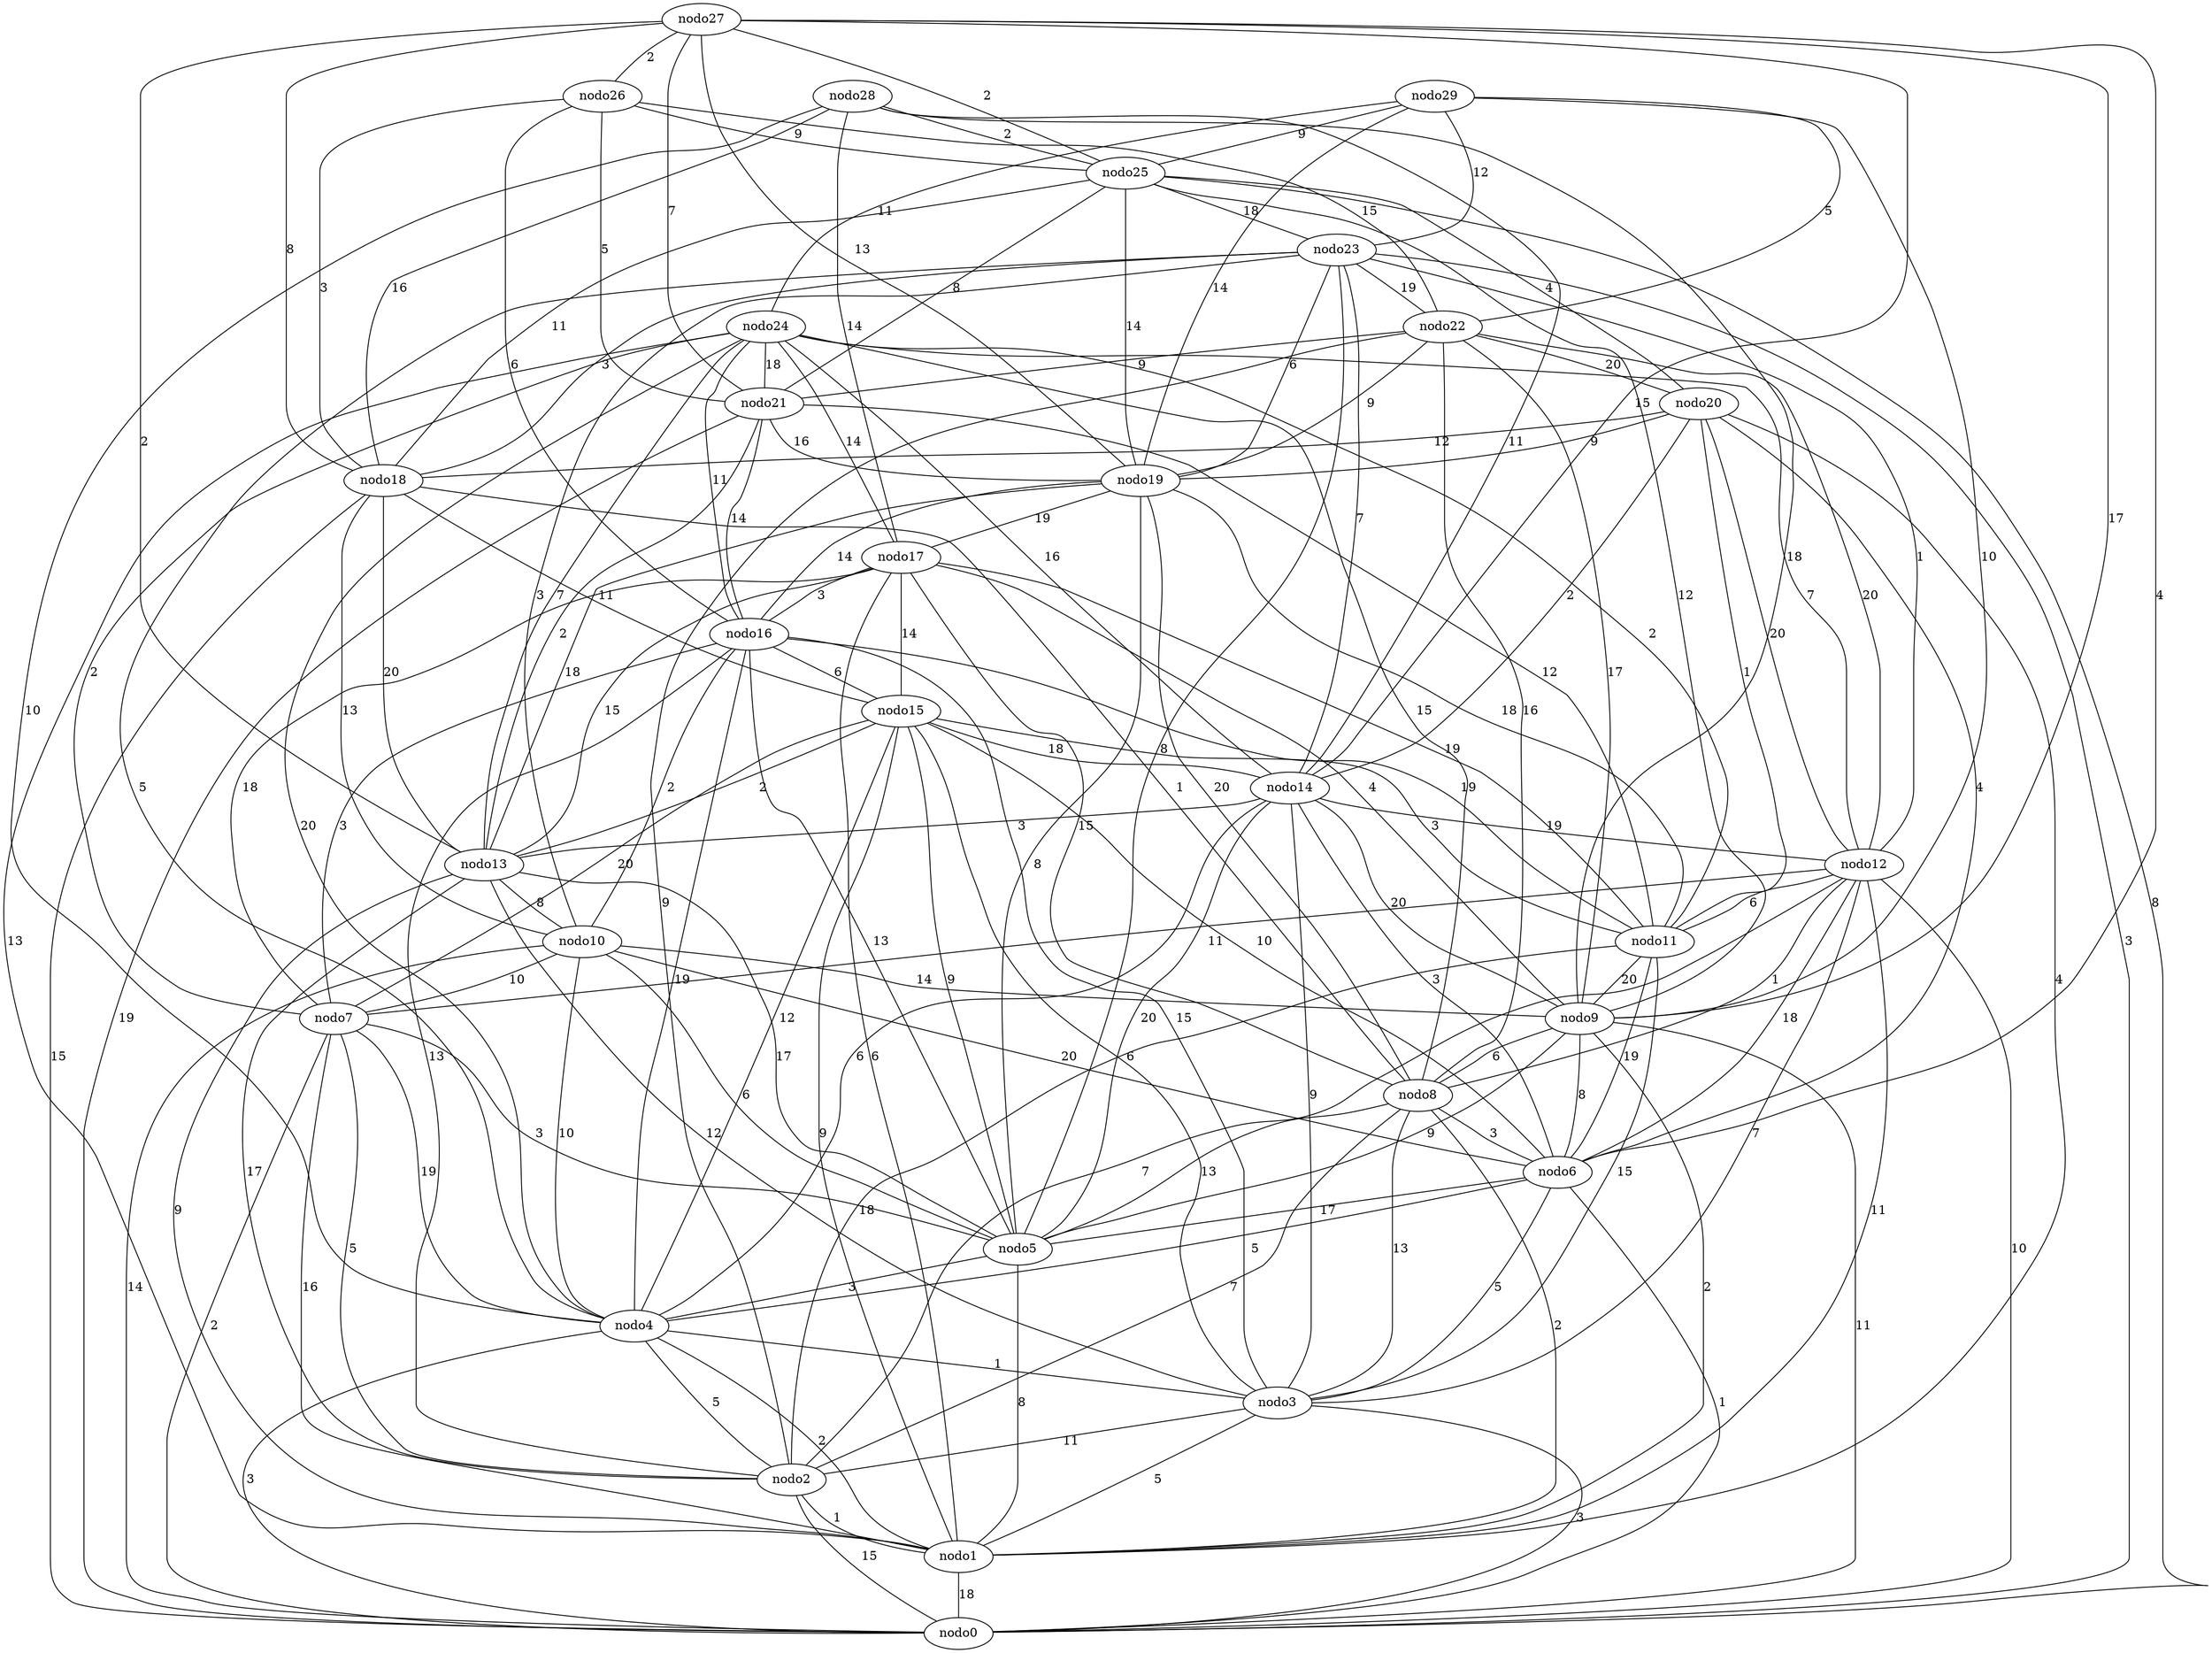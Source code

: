 graph X {
 0 [label="nodo0"];
 1 [label="nodo1"];
 2 [label="nodo2"];
 3 [label="nodo3"];
 4 [label="nodo4"];
 5 [label="nodo5"];
 6 [label="nodo6"];
 7 [label="nodo7"];
 8 [label="nodo8"];
 9 [label="nodo9"];
 10 [label="nodo10"];
 11 [label="nodo11"];
 12 [label="nodo12"];
 13 [label="nodo13"];
 14 [label="nodo14"];
 15 [label="nodo15"];
 16 [label="nodo16"];
 17 [label="nodo17"];
 18 [label="nodo18"];
 19 [label="nodo19"];
 20 [label="nodo20"];
 21 [label="nodo21"];
 22 [label="nodo22"];
 23 [label="nodo23"];
 24 [label="nodo24"];
 25 [label="nodo25"];
 26 [label="nodo26"];
 27 [label="nodo27"];
 28 [label="nodo28"];
 29 [label="nodo29"];
  1 -- 0  [label="18"];
  2 -- 1  [label="1"];
  2 -- 0  [label="15"];
  3 -- 0  [label="3"];
  3 -- 2  [label="11"];
  3 -- 1  [label="5"];
  4 -- 1  [label="2"];
  4 -- 2  [label="5"];
  4 -- 3  [label="1"];
  4 -- 0  [label="3"];
  5 -- 4  [label="3"];
  5 -- 1  [label="8"];
  6 -- 5  [label="17"];
  6 -- 3  [label="5"];
  6 -- 4  [label="5"];
  6 -- 0  [label="1"];
  7 -- 0  [label="2"];
  7 -- 2  [label="5"];
  7 -- 4  [label="19"];
  7 -- 5  [label="3"];
  7 -- 1  [label="16"];
  8 -- 5  [label="13"];
  8 -- 2  [label="7"];
  8 -- 3  [label="13"];
  8 -- 6  [label="3"];
  8 -- 1  [label="2"];
  9 -- 0  [label="11"];
  9 -- 5  [label="9"];
  9 -- 1  [label="2"];
  9 -- 8  [label="6"];
  9 -- 6  [label="8"];
  10 -- 7  [label="10"];
  10 -- 5  [label="6"];
  10 -- 4  [label="10"];
  10 -- 6  [label="20"];
  10 -- 9  [label="14"];
  10 -- 0  [label="14"];
  11 -- 6  [label="19"];
  11 -- 3  [label="15"];
  11 -- 9  [label="20"];
  11 -- 2  [label="18"];
  12 -- 6  [label="18"];
  12 -- 7  [label="11"];
  12 -- 0  [label="10"];
  12 -- 11  [label="6"];
  12 -- 2  [label="7"];
  12 -- 3  [label="7"];
  12 -- 8  [label="1"];
  12 -- 1  [label="11"];
  13 -- 2  [label="17"];
  13 -- 10  [label="8"];
  13 -- 1  [label="9"];
  13 -- 3  [label="12"];
  13 -- 5  [label="17"];
  14 -- 4  [label="6"];
  14 -- 9  [label="20"];
  14 -- 6  [label="3"];
  14 -- 13  [label="3"];
  14 -- 12  [label="19"];
  14 -- 5  [label="20"];
  14 -- 3  [label="9"];
  15 -- 6  [label="10"];
  15 -- 14  [label="18"];
  15 -- 5  [label="9"];
  15 -- 13  [label="2"];
  15 -- 1  [label="9"];
  15 -- 11  [label="3"];
  15 -- 7  [label="20"];
  15 -- 4  [label="12"];
  15 -- 3  [label="6"];
  16 -- 7  [label="3"];
  16 -- 4  [label="19"];
  16 -- 15  [label="6"];
  16 -- 5  [label="13"];
  16 -- 11  [label="19"];
  16 -- 3  [label="15"];
  16 -- 2  [label="13"];
  16 -- 10  [label="2"];
  17 -- 16  [label="3"];
  17 -- 11  [label="19"];
  17 -- 15  [label="14"];
  17 -- 9  [label="4"];
  17 -- 8  [label="15"];
  17 -- 7  [label="18"];
  17 -- 1  [label="6"];
  17 -- 13  [label="15"];
  18 -- 13  [label="20"];
  18 -- 10  [label="13"];
  18 -- 0  [label="15"];
  18 -- 15  [label="11"];
  18 -- 8  [label="1"];
  19 -- 5  [label="8"];
  19 -- 17  [label="19"];
  19 -- 16  [label="14"];
  19 -- 11  [label="18"];
  19 -- 13  [label="18"];
  19 -- 8  [label="20"];
  20 -- 18  [label="12"];
  20 -- 11  [label="1"];
  20 -- 12  [label="20"];
  20 -- 1  [label="4"];
  20 -- 6  [label="4"];
  20 -- 19  [label="9"];
  20 -- 14  [label="2"];
  21 -- 19  [label="16"];
  21 -- 11  [label="12"];
  21 -- 0  [label="19"];
  21 -- 13  [label="2"];
  21 -- 16  [label="14"];
  22 -- 12  [label="20"];
  22 -- 21  [label="9"];
  22 -- 9  [label="17"];
  22 -- 20  [label="20"];
  22 -- 2  [label="9"];
  22 -- 19  [label="9"];
  22 -- 8  [label="16"];
  23 -- 0  [label="3"];
  23 -- 12  [label="1"];
  23 -- 19  [label="6"];
  23 -- 14  [label="7"];
  23 -- 5  [label="8"];
  23 -- 18  [label="3"];
  23 -- 4  [label="5"];
  23 -- 10  [label="3"];
  23 -- 22  [label="19"];
  24 -- 1  [label="13"];
  24 -- 12  [label="7"];
  24 -- 14  [label="16"];
  24 -- 16  [label="11"];
  24 -- 7  [label="2"];
  24 -- 4  [label="20"];
  24 -- 13  [label="7"];
  24 -- 8  [label="15"];
  24 -- 17  [label="14"];
  24 -- 11  [label="2"];
  24 -- 21  [label="18"];
  25 -- 19  [label="14"];
  25 -- 9  [label="12"];
  25 -- 20  [label="4"];
  25 -- 21  [label="8"];
  25 -- 18  [label="11"];
  25 -- 0  [label="8"];
  25 -- 23  [label="18"];
  26 -- 22  [label="15"];
  26 -- 18  [label="3"];
  26 -- 21  [label="5"];
  26 -- 25  [label="9"];
  26 -- 16  [label="6"];
  27 -- 21  [label="7"];
  27 -- 14  [label="15"];
  27 -- 26  [label="2"];
  27 -- 19  [label="13"];
  27 -- 9  [label="17"];
  27 -- 25  [label="2"];
  27 -- 18  [label="8"];
  27 -- 13  [label="2"];
  27 -- 6  [label="4"];
  28 -- 9  [label="18"];
  28 -- 25  [label="2"];
  28 -- 14  [label="11"];
  28 -- 4  [label="10"];
  28 -- 17  [label="14"];
  28 -- 18  [label="16"];
  29 -- 9  [label="10"];
  29 -- 25  [label="9"];
  29 -- 19  [label="14"];
  29 -- 24  [label="11"];
  29 -- 23  [label="12"];
  29 -- 22  [label="5"];
}
